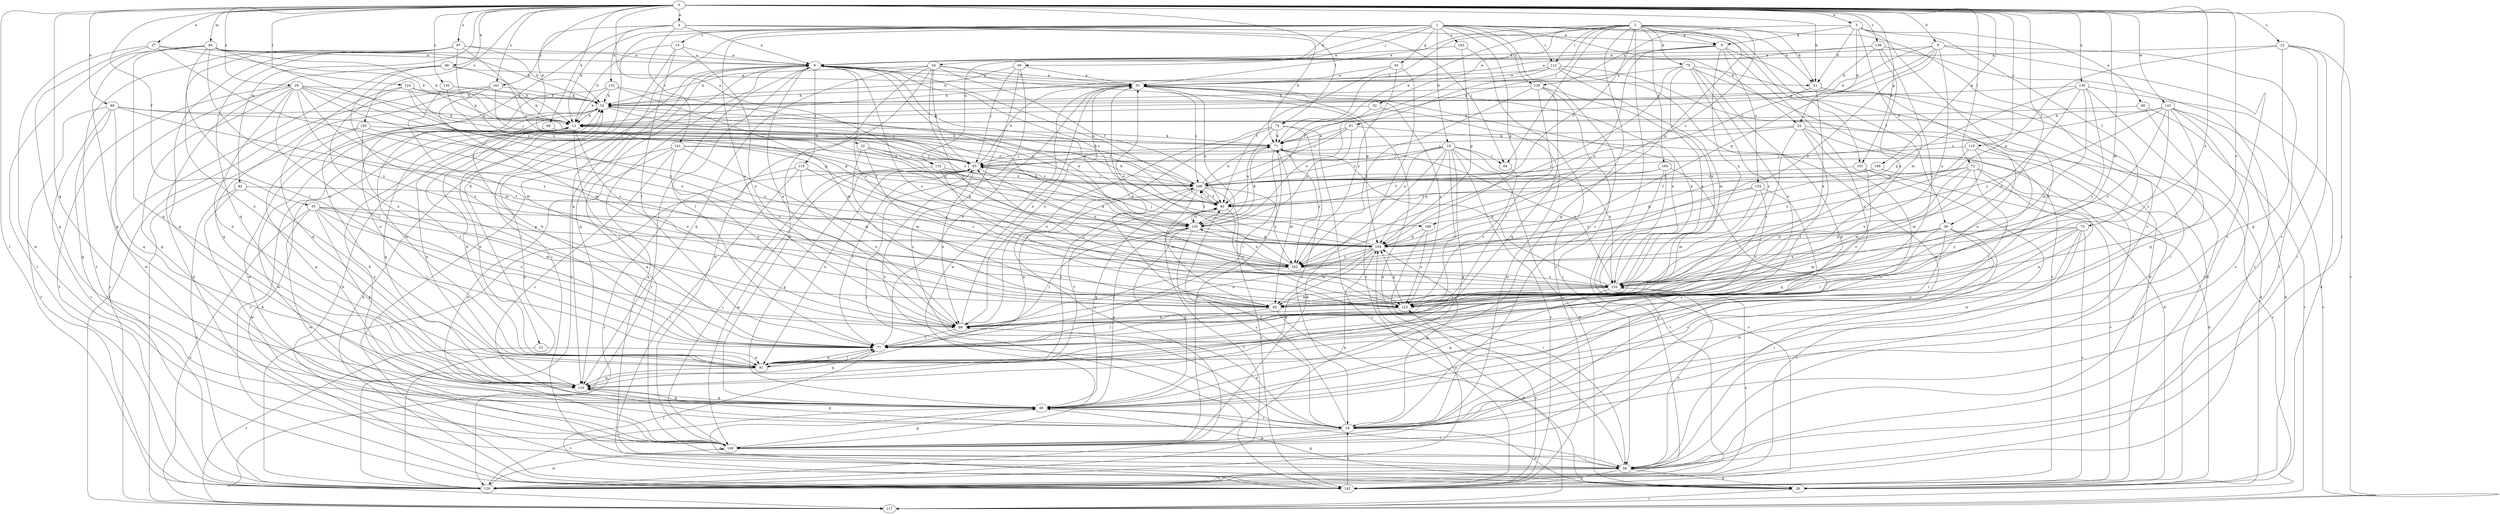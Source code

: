 strict digraph  {
0;
1;
2;
3;
4;
5;
6;
9;
10;
12;
13;
14;
19;
22;
23;
24;
25;
26;
27;
29;
32;
33;
35;
38;
40;
45;
46;
51;
52;
59;
60;
61;
64;
65;
66;
69;
70;
71;
72;
74;
75;
77;
82;
84;
85;
89;
90;
91;
97;
98;
101;
104;
110;
112;
115;
117;
119;
120;
123;
124;
129;
130;
132;
133;
134;
135;
136;
139;
141;
142;
143;
148;
149;
150;
155;
161;
162;
163;
165;
166;
168;
0 -> 3  [label=a];
0 -> 4  [label=a];
0 -> 9  [label=b];
0 -> 13  [label=c];
0 -> 22  [label=d];
0 -> 27  [label=e];
0 -> 29  [label=e];
0 -> 35  [label=f];
0 -> 38  [label=f];
0 -> 51  [label=h];
0 -> 59  [label=i];
0 -> 66  [label=k];
0 -> 69  [label=k];
0 -> 72  [label=l];
0 -> 74  [label=l];
0 -> 82  [label=m];
0 -> 84  [label=m];
0 -> 85  [label=m];
0 -> 89  [label=n];
0 -> 97  [label=o];
0 -> 101  [label=p];
0 -> 110  [label=q];
0 -> 119  [label=s];
0 -> 120  [label=s];
0 -> 123  [label=s];
0 -> 124  [label=t];
0 -> 129  [label=t];
0 -> 130  [label=u];
0 -> 132  [label=u];
0 -> 136  [label=v];
0 -> 143  [label=w];
0 -> 148  [label=w];
0 -> 150  [label=x];
0 -> 155  [label=x];
0 -> 161  [label=y];
1 -> 10  [label=b];
1 -> 12  [label=b];
1 -> 14  [label=c];
1 -> 19  [label=c];
1 -> 23  [label=d];
1 -> 24  [label=d];
1 -> 25  [label=d];
1 -> 38  [label=f];
1 -> 45  [label=g];
1 -> 51  [label=h];
1 -> 60  [label=j];
1 -> 98  [label=o];
1 -> 101  [label=p];
1 -> 104  [label=p];
1 -> 110  [label=q];
1 -> 112  [label=r];
1 -> 132  [label=u];
1 -> 139  [label=v];
1 -> 163  [label=z];
2 -> 5  [label=a];
2 -> 19  [label=c];
2 -> 32  [label=e];
2 -> 33  [label=e];
2 -> 40  [label=f];
2 -> 46  [label=g];
2 -> 51  [label=h];
2 -> 61  [label=j];
2 -> 64  [label=j];
2 -> 70  [label=k];
2 -> 71  [label=k];
2 -> 74  [label=l];
2 -> 104  [label=p];
2 -> 112  [label=r];
2 -> 129  [label=t];
2 -> 165  [label=z];
2 -> 166  [label=z];
3 -> 5  [label=a];
3 -> 25  [label=d];
3 -> 51  [label=h];
3 -> 75  [label=l];
3 -> 85  [label=m];
3 -> 90  [label=n];
3 -> 91  [label=n];
3 -> 139  [label=v];
4 -> 5  [label=a];
4 -> 6  [label=a];
4 -> 64  [label=j];
4 -> 71  [label=k];
4 -> 91  [label=n];
4 -> 133  [label=u];
4 -> 141  [label=v];
4 -> 161  [label=y];
5 -> 6  [label=a];
5 -> 59  [label=i];
5 -> 71  [label=k];
5 -> 91  [label=n];
5 -> 134  [label=u];
5 -> 155  [label=x];
5 -> 162  [label=y];
6 -> 33  [label=e];
6 -> 51  [label=h];
6 -> 77  [label=l];
6 -> 110  [label=q];
6 -> 115  [label=r];
6 -> 117  [label=r];
6 -> 123  [label=s];
6 -> 129  [label=t];
6 -> 155  [label=x];
6 -> 166  [label=z];
9 -> 6  [label=a];
9 -> 12  [label=b];
9 -> 19  [label=c];
9 -> 104  [label=p];
9 -> 129  [label=t];
9 -> 155  [label=x];
9 -> 162  [label=y];
9 -> 168  [label=z];
10 -> 26  [label=d];
10 -> 46  [label=g];
10 -> 64  [label=j];
10 -> 65  [label=j];
10 -> 98  [label=o];
10 -> 104  [label=p];
10 -> 135  [label=u];
10 -> 142  [label=v];
10 -> 149  [label=w];
10 -> 155  [label=x];
10 -> 168  [label=z];
12 -> 71  [label=k];
12 -> 77  [label=l];
12 -> 91  [label=n];
12 -> 98  [label=o];
12 -> 110  [label=q];
12 -> 142  [label=v];
12 -> 149  [label=w];
13 -> 6  [label=a];
13 -> 19  [label=c];
13 -> 46  [label=g];
13 -> 59  [label=i];
13 -> 104  [label=p];
13 -> 117  [label=r];
14 -> 6  [label=a];
14 -> 12  [label=b];
14 -> 59  [label=i];
14 -> 77  [label=l];
14 -> 98  [label=o];
19 -> 26  [label=d];
19 -> 40  [label=f];
19 -> 52  [label=h];
19 -> 65  [label=j];
19 -> 98  [label=o];
19 -> 104  [label=p];
19 -> 110  [label=q];
19 -> 149  [label=w];
22 -> 65  [label=j];
22 -> 85  [label=m];
22 -> 104  [label=p];
22 -> 123  [label=s];
22 -> 168  [label=z];
23 -> 91  [label=n];
23 -> 117  [label=r];
24 -> 33  [label=e];
24 -> 40  [label=f];
24 -> 46  [label=g];
24 -> 52  [label=h];
24 -> 65  [label=j];
24 -> 104  [label=p];
24 -> 110  [label=q];
24 -> 149  [label=w];
24 -> 155  [label=x];
25 -> 19  [label=c];
25 -> 59  [label=i];
25 -> 65  [label=j];
25 -> 71  [label=k];
25 -> 77  [label=l];
25 -> 117  [label=r];
25 -> 123  [label=s];
26 -> 6  [label=a];
26 -> 46  [label=g];
26 -> 117  [label=r];
27 -> 6  [label=a];
27 -> 12  [label=b];
27 -> 46  [label=g];
27 -> 149  [label=w];
27 -> 162  [label=y];
29 -> 46  [label=g];
29 -> 52  [label=h];
29 -> 71  [label=k];
29 -> 77  [label=l];
29 -> 85  [label=m];
29 -> 91  [label=n];
29 -> 104  [label=p];
29 -> 123  [label=s];
29 -> 129  [label=t];
29 -> 149  [label=w];
29 -> 155  [label=x];
32 -> 12  [label=b];
32 -> 135  [label=u];
32 -> 149  [label=w];
33 -> 52  [label=h];
33 -> 98  [label=o];
33 -> 123  [label=s];
33 -> 135  [label=u];
33 -> 149  [label=w];
33 -> 155  [label=x];
33 -> 168  [label=z];
35 -> 77  [label=l];
35 -> 85  [label=m];
35 -> 98  [label=o];
35 -> 104  [label=p];
35 -> 110  [label=q];
35 -> 117  [label=r];
35 -> 135  [label=u];
35 -> 149  [label=w];
38 -> 46  [label=g];
38 -> 59  [label=i];
38 -> 77  [label=l];
38 -> 85  [label=m];
38 -> 104  [label=p];
38 -> 149  [label=w];
38 -> 155  [label=x];
40 -> 6  [label=a];
40 -> 12  [label=b];
40 -> 123  [label=s];
40 -> 135  [label=u];
40 -> 168  [label=z];
45 -> 33  [label=e];
45 -> 40  [label=f];
45 -> 142  [label=v];
45 -> 162  [label=y];
46 -> 19  [label=c];
46 -> 59  [label=i];
46 -> 110  [label=q];
46 -> 129  [label=t];
46 -> 135  [label=u];
51 -> 59  [label=i];
51 -> 71  [label=k];
51 -> 91  [label=n];
51 -> 155  [label=x];
52 -> 12  [label=b];
52 -> 40  [label=f];
52 -> 65  [label=j];
52 -> 91  [label=n];
52 -> 149  [label=w];
59 -> 6  [label=a];
59 -> 26  [label=d];
59 -> 33  [label=e];
59 -> 52  [label=h];
59 -> 129  [label=t];
59 -> 142  [label=v];
59 -> 155  [label=x];
60 -> 19  [label=c];
60 -> 33  [label=e];
60 -> 52  [label=h];
60 -> 65  [label=j];
60 -> 142  [label=v];
61 -> 26  [label=d];
61 -> 65  [label=j];
61 -> 71  [label=k];
61 -> 135  [label=u];
61 -> 168  [label=z];
64 -> 123  [label=s];
65 -> 33  [label=e];
65 -> 46  [label=g];
65 -> 77  [label=l];
65 -> 91  [label=n];
65 -> 98  [label=o];
65 -> 149  [label=w];
65 -> 162  [label=y];
65 -> 168  [label=z];
66 -> 12  [label=b];
66 -> 26  [label=d];
66 -> 33  [label=e];
66 -> 98  [label=o];
66 -> 117  [label=r];
69 -> 71  [label=k];
69 -> 77  [label=l];
69 -> 168  [label=z];
70 -> 26  [label=d];
70 -> 33  [label=e];
70 -> 46  [label=g];
70 -> 98  [label=o];
70 -> 123  [label=s];
70 -> 142  [label=v];
70 -> 155  [label=x];
70 -> 162  [label=y];
71 -> 65  [label=j];
71 -> 77  [label=l];
71 -> 85  [label=m];
71 -> 155  [label=x];
71 -> 162  [label=y];
72 -> 40  [label=f];
72 -> 59  [label=i];
72 -> 77  [label=l];
72 -> 85  [label=m];
72 -> 91  [label=n];
72 -> 155  [label=x];
72 -> 168  [label=z];
74 -> 19  [label=c];
74 -> 71  [label=k];
74 -> 98  [label=o];
74 -> 117  [label=r];
74 -> 129  [label=t];
74 -> 135  [label=u];
75 -> 19  [label=c];
75 -> 77  [label=l];
75 -> 91  [label=n];
75 -> 104  [label=p];
75 -> 129  [label=t];
75 -> 142  [label=v];
75 -> 162  [label=y];
77 -> 33  [label=e];
77 -> 52  [label=h];
77 -> 91  [label=n];
77 -> 110  [label=q];
82 -> 40  [label=f];
82 -> 91  [label=n];
82 -> 129  [label=t];
82 -> 149  [label=w];
84 -> 6  [label=a];
84 -> 12  [label=b];
84 -> 46  [label=g];
84 -> 52  [label=h];
84 -> 77  [label=l];
84 -> 110  [label=q];
84 -> 123  [label=s];
84 -> 129  [label=t];
84 -> 135  [label=u];
85 -> 26  [label=d];
85 -> 33  [label=e];
85 -> 77  [label=l];
89 -> 12  [label=b];
89 -> 46  [label=g];
89 -> 65  [label=j];
89 -> 110  [label=q];
89 -> 129  [label=t];
89 -> 142  [label=v];
89 -> 162  [label=y];
90 -> 12  [label=b];
90 -> 26  [label=d];
90 -> 117  [label=r];
91 -> 12  [label=b];
91 -> 40  [label=f];
91 -> 77  [label=l];
91 -> 110  [label=q];
91 -> 168  [label=z];
97 -> 6  [label=a];
97 -> 46  [label=g];
97 -> 52  [label=h];
97 -> 91  [label=n];
97 -> 110  [label=q];
97 -> 129  [label=t];
97 -> 135  [label=u];
97 -> 168  [label=z];
98 -> 6  [label=a];
98 -> 33  [label=e];
98 -> 77  [label=l];
101 -> 98  [label=o];
101 -> 142  [label=v];
101 -> 149  [label=w];
101 -> 168  [label=z];
104 -> 6  [label=a];
104 -> 65  [label=j];
104 -> 85  [label=m];
104 -> 98  [label=o];
104 -> 110  [label=q];
104 -> 162  [label=y];
110 -> 12  [label=b];
110 -> 46  [label=g];
112 -> 12  [label=b];
112 -> 26  [label=d];
112 -> 33  [label=e];
112 -> 40  [label=f];
112 -> 85  [label=m];
112 -> 149  [label=w];
115 -> 59  [label=i];
115 -> 98  [label=o];
115 -> 129  [label=t];
115 -> 162  [label=y];
115 -> 168  [label=z];
119 -> 65  [label=j];
119 -> 85  [label=m];
119 -> 123  [label=s];
119 -> 162  [label=y];
120 -> 12  [label=b];
120 -> 52  [label=h];
120 -> 85  [label=m];
120 -> 104  [label=p];
123 -> 65  [label=j];
123 -> 98  [label=o];
123 -> 104  [label=p];
124 -> 12  [label=b];
124 -> 52  [label=h];
124 -> 65  [label=j];
124 -> 98  [label=o];
124 -> 110  [label=q];
124 -> 162  [label=y];
129 -> 6  [label=a];
129 -> 40  [label=f];
129 -> 104  [label=p];
129 -> 149  [label=w];
129 -> 155  [label=x];
130 -> 26  [label=d];
130 -> 46  [label=g];
130 -> 52  [label=h];
130 -> 85  [label=m];
130 -> 104  [label=p];
130 -> 123  [label=s];
130 -> 155  [label=x];
132 -> 104  [label=p];
132 -> 123  [label=s];
132 -> 129  [label=t];
132 -> 168  [label=z];
133 -> 12  [label=b];
133 -> 52  [label=h];
133 -> 85  [label=m];
133 -> 91  [label=n];
133 -> 135  [label=u];
134 -> 40  [label=f];
134 -> 85  [label=m];
134 -> 98  [label=o];
134 -> 110  [label=q];
134 -> 162  [label=y];
135 -> 12  [label=b];
135 -> 19  [label=c];
135 -> 46  [label=g];
135 -> 71  [label=k];
135 -> 77  [label=l];
135 -> 104  [label=p];
135 -> 168  [label=z];
136 -> 6  [label=a];
136 -> 33  [label=e];
136 -> 52  [label=h];
136 -> 123  [label=s];
136 -> 129  [label=t];
136 -> 155  [label=x];
139 -> 52  [label=h];
139 -> 59  [label=i];
139 -> 77  [label=l];
139 -> 110  [label=q];
139 -> 155  [label=x];
139 -> 162  [label=y];
141 -> 19  [label=c];
141 -> 40  [label=f];
141 -> 65  [label=j];
141 -> 85  [label=m];
141 -> 98  [label=o];
141 -> 142  [label=v];
141 -> 149  [label=w];
142 -> 12  [label=b];
142 -> 19  [label=c];
142 -> 46  [label=g];
142 -> 52  [label=h];
142 -> 77  [label=l];
142 -> 123  [label=s];
143 -> 12  [label=b];
143 -> 19  [label=c];
143 -> 26  [label=d];
143 -> 98  [label=o];
143 -> 117  [label=r];
143 -> 123  [label=s];
143 -> 155  [label=x];
143 -> 162  [label=y];
143 -> 168  [label=z];
148 -> 26  [label=d];
148 -> 104  [label=p];
148 -> 168  [label=z];
149 -> 46  [label=g];
149 -> 59  [label=i];
149 -> 65  [label=j];
149 -> 71  [label=k];
149 -> 104  [label=p];
150 -> 46  [label=g];
150 -> 71  [label=k];
150 -> 77  [label=l];
150 -> 117  [label=r];
150 -> 162  [label=y];
155 -> 33  [label=e];
155 -> 46  [label=g];
155 -> 71  [label=k];
155 -> 85  [label=m];
155 -> 123  [label=s];
161 -> 52  [label=h];
161 -> 85  [label=m];
161 -> 110  [label=q];
161 -> 117  [label=r];
161 -> 135  [label=u];
162 -> 6  [label=a];
162 -> 33  [label=e];
162 -> 98  [label=o];
162 -> 135  [label=u];
162 -> 155  [label=x];
163 -> 6  [label=a];
163 -> 104  [label=p];
163 -> 142  [label=v];
165 -> 19  [label=c];
165 -> 40  [label=f];
165 -> 129  [label=t];
165 -> 142  [label=v];
165 -> 168  [label=z];
166 -> 59  [label=i];
166 -> 104  [label=p];
166 -> 123  [label=s];
168 -> 40  [label=f];
168 -> 46  [label=g];
168 -> 52  [label=h];
168 -> 65  [label=j];
168 -> 71  [label=k];
168 -> 85  [label=m];
168 -> 91  [label=n];
168 -> 142  [label=v];
168 -> 162  [label=y];
}

